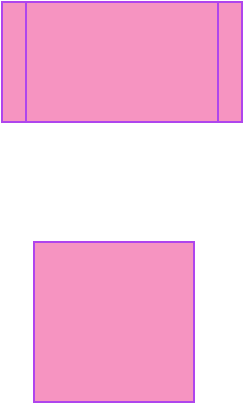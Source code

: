 <mxfile version="16.4.6" type="github">
  <diagram id="GFQhR6zx6MaHapkgmxXj" name="第 1 页">
    <mxGraphModel dx="1422" dy="762" grid="1" gridSize="10" guides="1" tooltips="1" connect="1" arrows="1" fold="1" page="1" pageScale="1" pageWidth="827" pageHeight="1169" math="0" shadow="0">
      <root>
        <mxCell id="0" />
        <mxCell id="1" parent="0" />
        <mxCell id="wUhAtWJmyjRDmzeKrea8-5" value="" style="whiteSpace=wrap;html=1;aspect=fixed;rounded=0;sketch=0;fontColor=#095C86;strokeColor=#AF45ED;fillColor=#F694C1;" vertex="1" parent="1">
          <mxGeometry x="370" y="350" width="80" height="80" as="geometry" />
        </mxCell>
        <mxCell id="wUhAtWJmyjRDmzeKrea8-6" value="" style="shape=process;whiteSpace=wrap;html=1;backgroundOutline=1;rounded=0;sketch=0;fontColor=#095C86;strokeColor=#AF45ED;fillColor=#F694C1;" vertex="1" parent="1">
          <mxGeometry x="354" y="230" width="120" height="60" as="geometry" />
        </mxCell>
      </root>
    </mxGraphModel>
  </diagram>
</mxfile>
